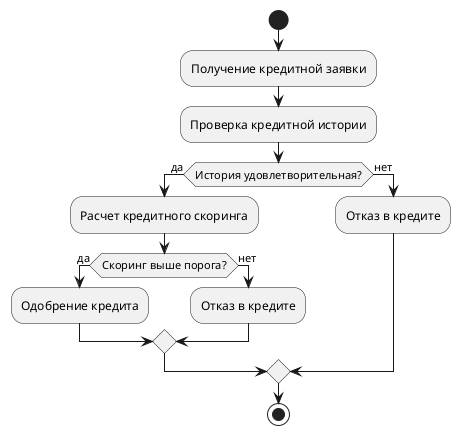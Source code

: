 @startuml
'process_view'
skinparam monochrome true
skinparam handwritten false
skinparam shadowing false

start
:Получение кредитной заявки;
:Проверка кредитной истории;
if (История удовлетворительная?) then (да)
    :Расчет кредитного скоринга;
    if (Скоринг выше порога?) then (да)
        :Одобрение кредита;
    else (нет)
        :Отказ в кредите;
    endif
else (нет)
    :Отказ в кредите;
endif
stop
@enduml
